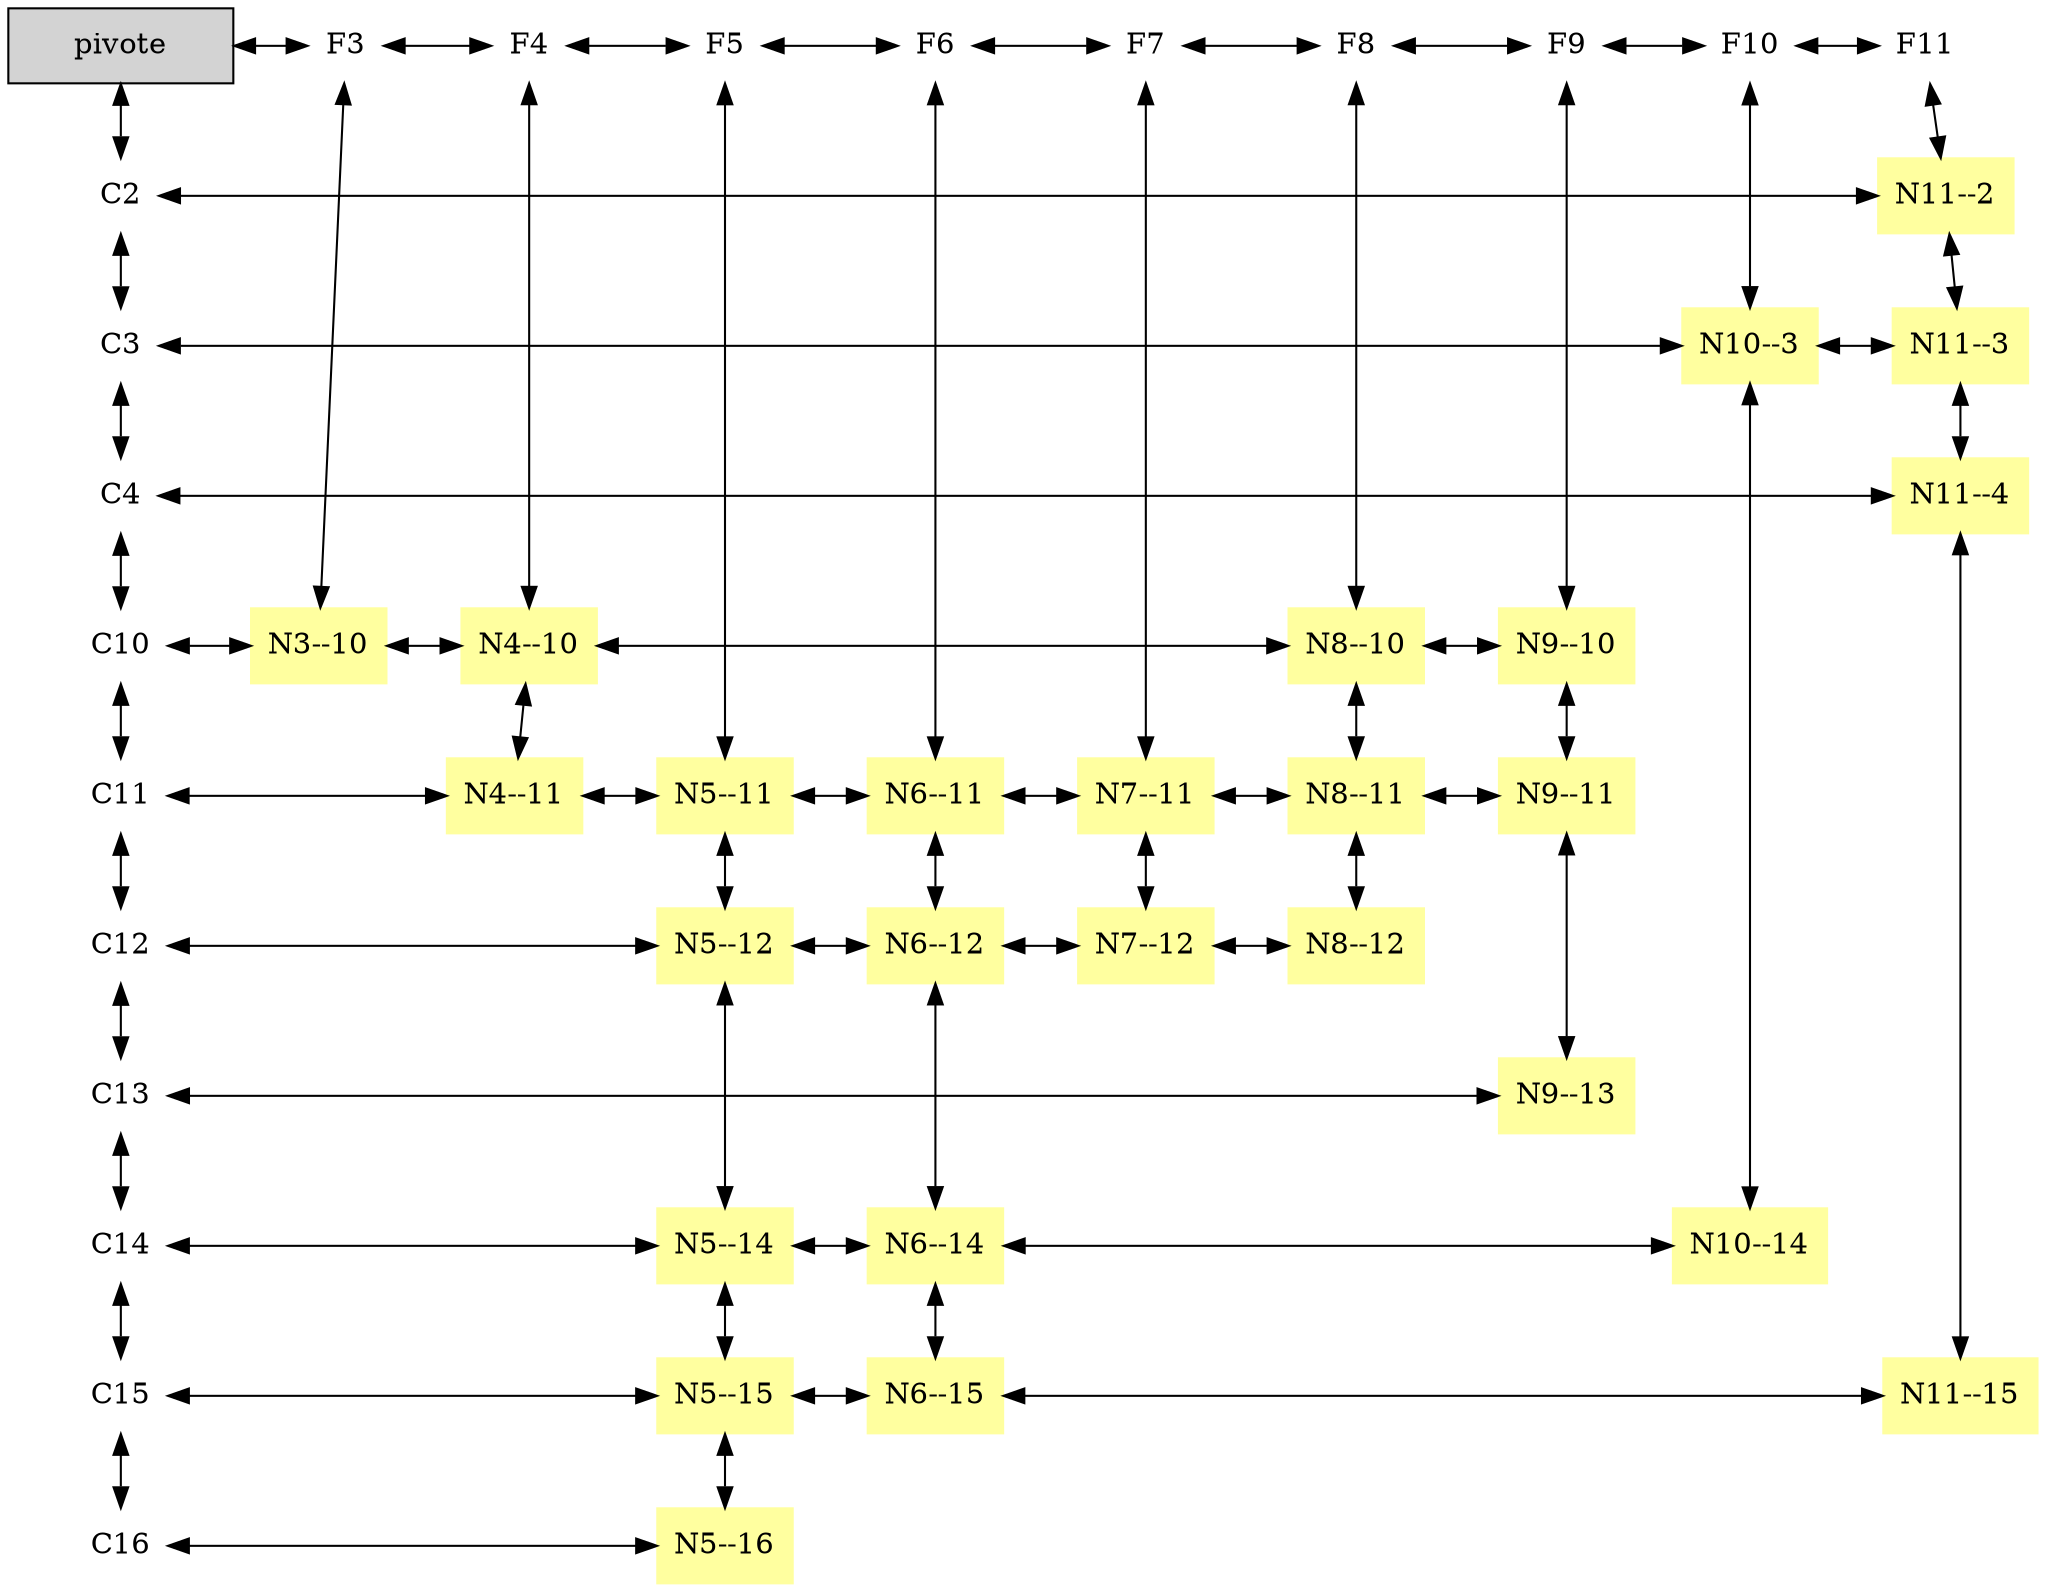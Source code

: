 digraph MD {

rankdir = TB;
node [shape=rectangle, height=0.5, width=0.5];
graph[ nodesep = 0.5];
pivote[ label = "pivote", width = 1.5, style = filled];
//cabeceras columnas

F3[label="F3" color="white" style="filled" ]
F4[label="F4" color="white" style="filled" ]
F5[label="F5" color="white" style="filled" ]
F6[label="F6" color="white" style="filled" ]
F7[label="F7" color="white" style="filled" ]
F8[label="F8" color="white" style="filled" ]
F9[label="F9" color="white" style="filled" ]
F10[label="F10" color="white" style="filled" ]
F11[label="F11" color="white" style="filled" ]
//cabeceras filas

C2[label="C2" color="white" style="filled" ]
C3[label="C3" color="white" style="filled" ]
C4[label="C4" color="white" style="filled" ]
C10[label="C10" color="white" style="filled" ]
C11[label="C11" color="white" style="filled" ]
C12[label="C12" color="white" style="filled" ]
C13[label="C13" color="white" style="filled" ]
C14[label="C14" color="white" style="filled" ]
C15[label="C15" color="white" style="filled" ]
C16[label="C16" color="white" style="filled" ]
//contenido matriz

N11_2[label="N11--2" color="#FFFF9F" style="filled" ];
N10_3[label="N10--3" color="#FFFF9F" style="filled" ];
N11_3[label="N11--3" color="#FFFF9F" style="filled" ];
N11_4[label="N11--4" color="#FFFF9F" style="filled" ];
N3_10[label="N3--10" color="#FFFF9F" style="filled" ];
N4_10[label="N4--10" color="#FFFF9F" style="filled" ];
N8_10[label="N8--10" color="#FFFF9F" style="filled" ];
N9_10[label="N9--10" color="#FFFF9F" style="filled" ];
N4_11[label="N4--11" color="#FFFF9F" style="filled" ];
N5_11[label="N5--11" color="#FFFF9F" style="filled" ];
N6_11[label="N6--11" color="#FFFF9F" style="filled" ];
N7_11[label="N7--11" color="#FFFF9F" style="filled" ];
N8_11[label="N8--11" color="#FFFF9F" style="filled" ];
N9_11[label="N9--11" color="#FFFF9F" style="filled" ];
N5_12[label="N5--12" color="#FFFF9F" style="filled" ];
N6_12[label="N6--12" color="#FFFF9F" style="filled" ];
N7_12[label="N7--12" color="#FFFF9F" style="filled" ];
N8_12[label="N8--12" color="#FFFF9F" style="filled" ];
N9_13[label="N9--13" color="#FFFF9F" style="filled" ];
N5_14[label="N5--14" color="#FFFF9F" style="filled" ];
N6_14[label="N6--14" color="#FFFF9F" style="filled" ];
N10_14[label="N10--14" color="#FFFF9F" style="filled" ];
N5_15[label="N5--15" color="#FFFF9F" style="filled" ];
N6_15[label="N6--15" color="#FFFF9F" style="filled" ];
N11_15[label="N11--15" color="#FFFF9F" style="filled" ];
N5_16[label="N5--16" color="#FFFF9F" style="filled" ];
//Conexiones entre filas

F3->F4[dir=both];
F4->F5[dir=both];
F5->F6[dir=both];
F6->F7[dir=both];
F7->F8[dir=both];
F8->F9[dir=both];
F9->F10[dir=both];
F10->F11[dir=both];
//Conexiones entre columnas

C2->C3[dir=both];
C3->C4[dir=both];
C4->C10[dir=both];
C10->C11[dir=both];
C11->C12[dir=both];
C12->C13[dir=both];
C13->C14[dir=both];
C14->C15[dir=both];
C15->C16[dir=both];
//Concexiones fila-nodoInterno

F3->N3_10[dir=both];
F4->N4_10[dir=both];
N4_10->N4_11[dir=both];
F5->N5_11[dir=both];
N5_11->N5_12[dir=both];
N5_12->N5_14[dir=both];
N5_14->N5_15[dir=both];
N5_15->N5_16[dir=both];
F6->N6_11[dir=both];
N6_11->N6_12[dir=both];
N6_12->N6_14[dir=both];
N6_14->N6_15[dir=both];
F7->N7_11[dir=both];
N7_11->N7_12[dir=both];
F8->N8_10[dir=both];
N8_10->N8_11[dir=both];
N8_11->N8_12[dir=both];
F9->N9_10[dir=both];
N9_10->N9_11[dir=both];
N9_11->N9_13[dir=both];
F10->N10_3[dir=both];
N10_3->N10_14[dir=both];
F11->N11_2[dir=both];
N11_2->N11_3[dir=both];
N11_3->N11_4[dir=both];
N11_4->N11_15[dir=both];
//Concexiones columna-NodoInterno

C2->N11_2[constraint=false,dir=both];
C3->N10_3[constraint=false,dir=both];
N10_3->N11_3[constraint=false,dir=both];
C4->N11_4[constraint=false,dir=both];
C10->N3_10[constraint=false,dir=both];
N3_10->N4_10[constraint=false,dir=both];
N4_10->N8_10[constraint=false,dir=both];
N8_10->N9_10[constraint=false,dir=both];
C11->N4_11[constraint=false,dir=both];
N4_11->N5_11[constraint=false,dir=both];
N5_11->N6_11[constraint=false,dir=both];
N6_11->N7_11[constraint=false,dir=both];
N7_11->N8_11[constraint=false,dir=both];
N8_11->N9_11[constraint=false,dir=both];
C12->N5_12[constraint=false,dir=both];
N5_12->N6_12[constraint=false,dir=both];
N6_12->N7_12[constraint=false,dir=both];
N7_12->N8_12[constraint=false,dir=both];
C13->N9_13[constraint=false,dir=both];
C14->N5_14[constraint=false,dir=both];
N5_14->N6_14[constraint=false,dir=both];
N6_14->N10_14[constraint=false,dir=both];
C15->N5_15[constraint=false,dir=both];
N5_15->N6_15[constraint=false,dir=both];
N6_15->N11_15[constraint=false,dir=both];
C16->N5_16[constraint=false,dir=both];
pivote->
C2[dir=both];
pivote->
F3[dir=both];
//Los ranks
{ rank = same;pivote;
F3;
F4;
F5;
F6;
F7;
F8;
F9;
F10;
F11;}
{ rank = same;C2;N11_2;}

{ rank = same;C3;N10_3;N11_3;}

{ rank = same;C4;N11_4;}

{ rank = same;C10;N3_10;N4_10;N8_10;N9_10;}

{ rank = same;C11;N4_11;N5_11;N6_11;N7_11;N8_11;N9_11;}

{ rank = same;C12;N5_12;N6_12;N7_12;N8_12;}

{ rank = same;C13;N9_13;}

{ rank = same;C14;N5_14;N6_14;N10_14;}

{ rank = same;C15;N5_15;N6_15;N11_15;}

{ rank = same;C16;N5_16;}
}